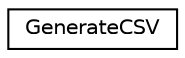 digraph "Graphical Class Hierarchy"
{
  edge [fontname="Helvetica",fontsize="10",labelfontname="Helvetica",labelfontsize="10"];
  node [fontname="Helvetica",fontsize="10",shape=record];
  rankdir="LR";
  Node0 [label="GenerateCSV",height=0.2,width=0.4,color="black", fillcolor="white", style="filled",URL="$d6/d61/classGenerateCSV.html"];
}
